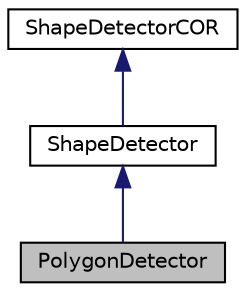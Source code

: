 digraph "PolygonDetector"
{
 // LATEX_PDF_SIZE
  edge [fontname="Helvetica",fontsize="10",labelfontname="Helvetica",labelfontsize="10"];
  node [fontname="Helvetica",fontsize="10",shape=record];
  Node1 [label="PolygonDetector",height=0.2,width=0.4,color="black", fillcolor="grey75", style="filled", fontcolor="black",tooltip=" "];
  Node2 -> Node1 [dir="back",color="midnightblue",fontsize="10",style="solid",fontname="Helvetica"];
  Node2 [label="ShapeDetector",height=0.2,width=0.4,color="black", fillcolor="white", style="filled",URL="$class_shape_detector.html",tooltip=" "];
  Node3 -> Node2 [dir="back",color="midnightblue",fontsize="10",style="solid",fontname="Helvetica"];
  Node3 [label="ShapeDetectorCOR",height=0.2,width=0.4,color="black", fillcolor="white", style="filled",URL="$class_shape_detector_c_o_r.html",tooltip=" "];
}
